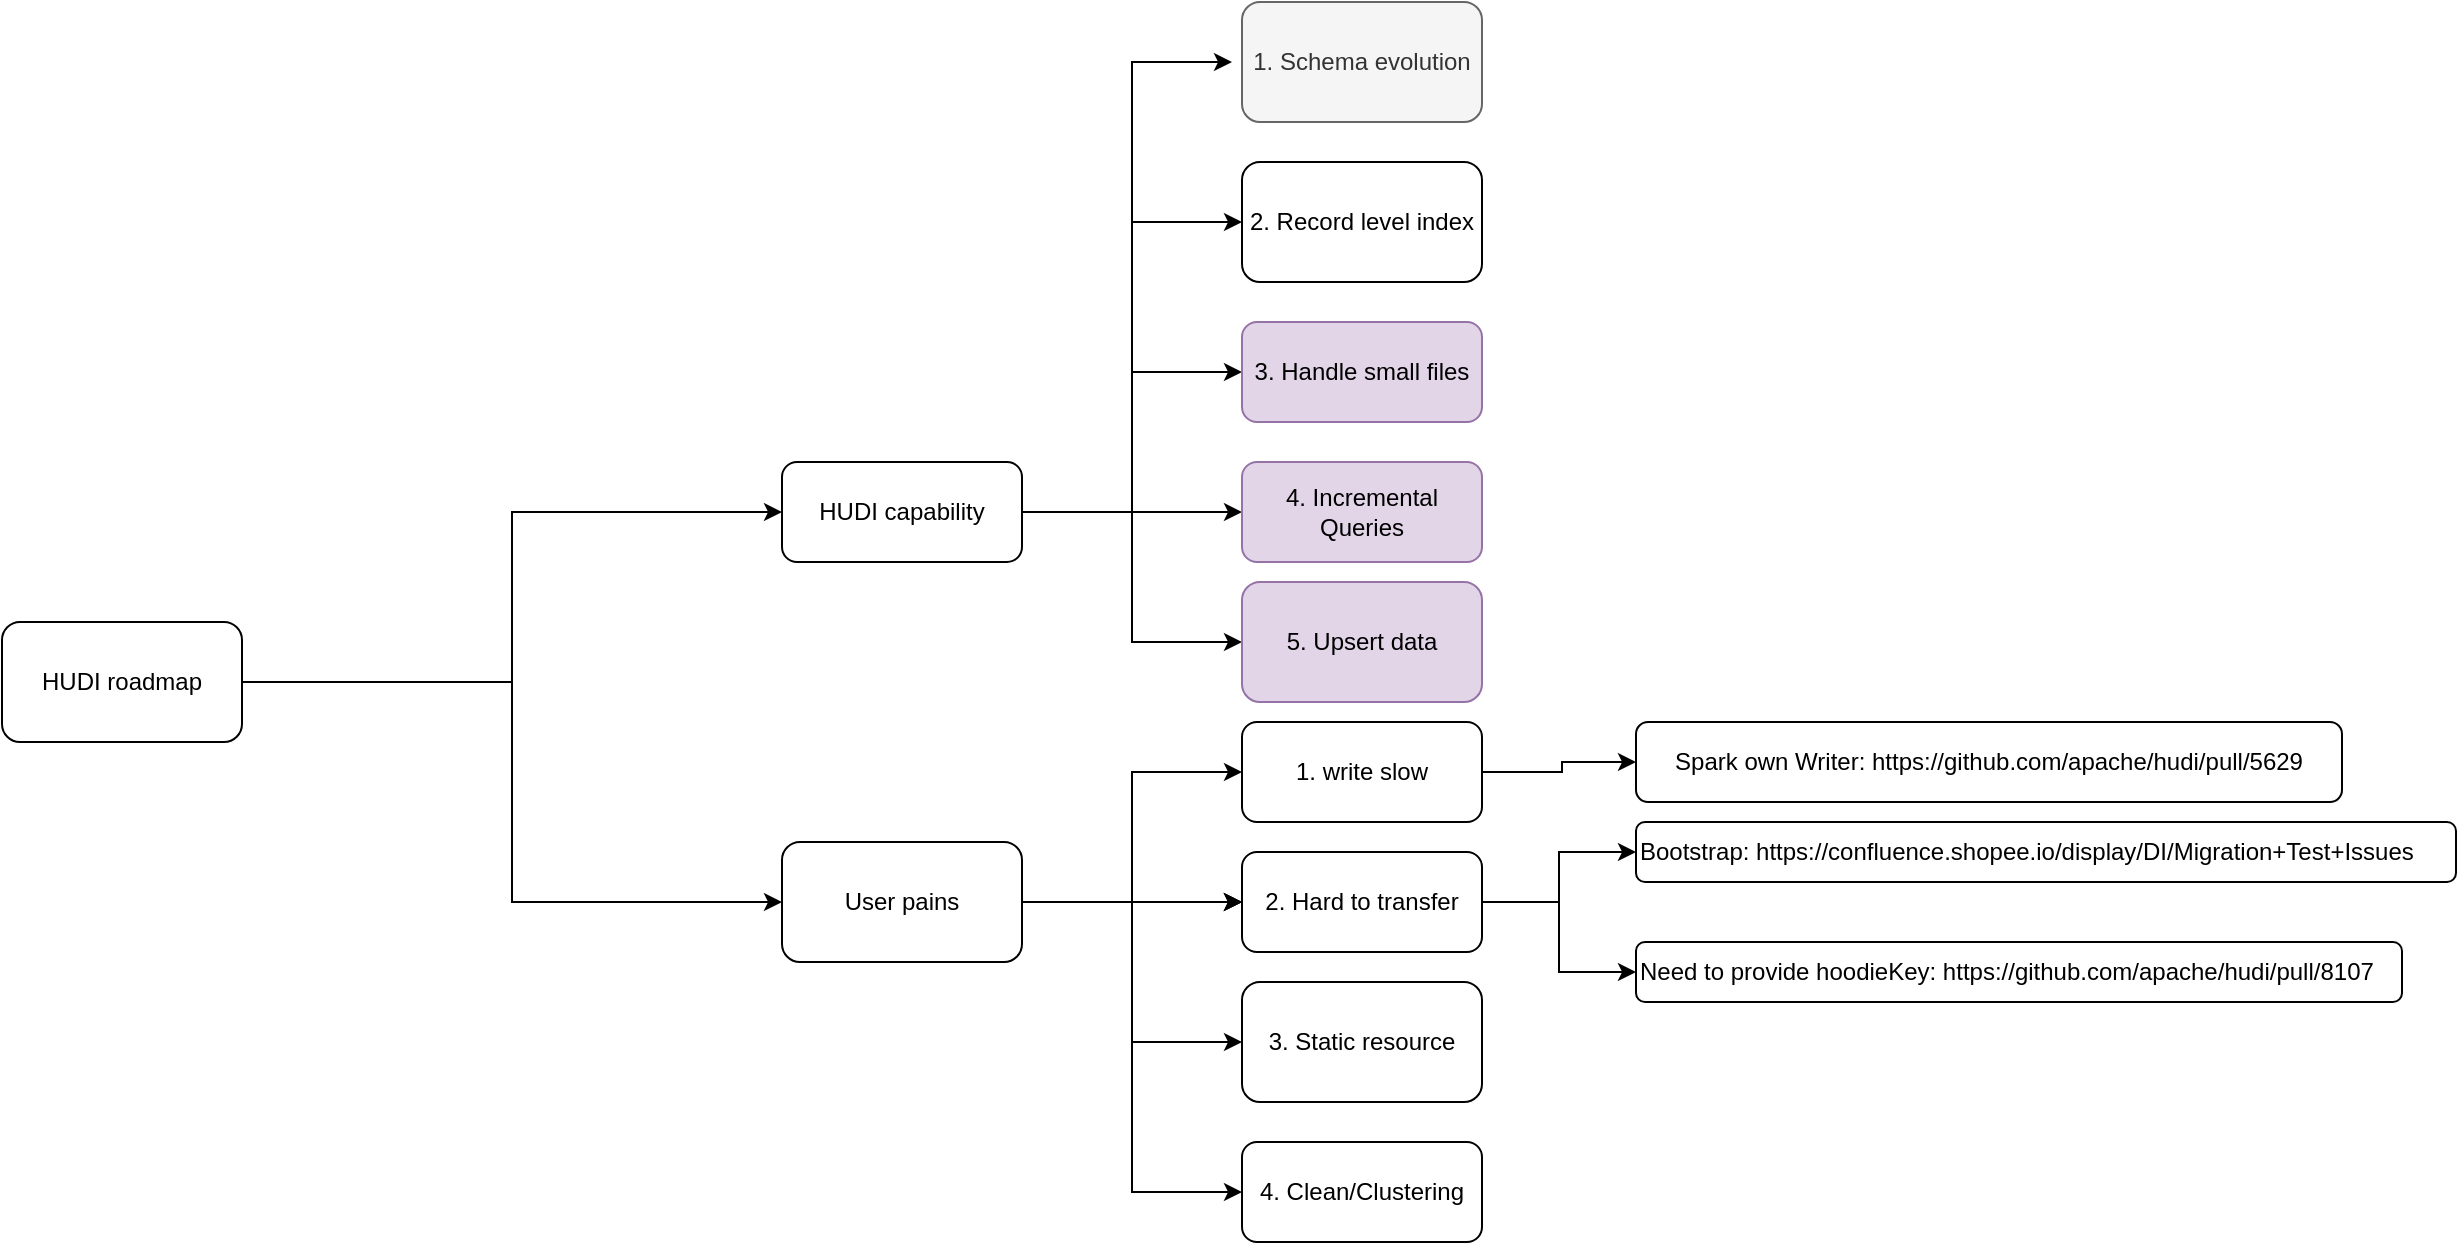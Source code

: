 <mxfile version="21.6.6" type="github">
  <diagram name="Page-1" id="R0FIyfisDtVrJZoIkp6r">
    <mxGraphModel dx="2133" dy="836" grid="1" gridSize="10" guides="1" tooltips="1" connect="1" arrows="1" fold="1" page="1" pageScale="1" pageWidth="827" pageHeight="1169" math="0" shadow="0">
      <root>
        <mxCell id="0" />
        <mxCell id="1" parent="0" />
        <mxCell id="d55Q-Z8V3TNJqYMnC0qO-3" value="" style="edgeStyle=orthogonalEdgeStyle;rounded=0;orthogonalLoop=1;jettySize=auto;html=1;entryX=0;entryY=0.5;entryDx=0;entryDy=0;" edge="1" parent="1" source="d55Q-Z8V3TNJqYMnC0qO-1" target="d55Q-Z8V3TNJqYMnC0qO-2">
          <mxGeometry relative="1" as="geometry" />
        </mxCell>
        <mxCell id="d55Q-Z8V3TNJqYMnC0qO-20" value="" style="edgeStyle=orthogonalEdgeStyle;rounded=0;orthogonalLoop=1;jettySize=auto;html=1;entryX=0;entryY=0.5;entryDx=0;entryDy=0;" edge="1" parent="1" source="d55Q-Z8V3TNJqYMnC0qO-1" target="d55Q-Z8V3TNJqYMnC0qO-19">
          <mxGeometry relative="1" as="geometry" />
        </mxCell>
        <mxCell id="d55Q-Z8V3TNJqYMnC0qO-1" value="HUDI roadmap" style="rounded=1;whiteSpace=wrap;html=1;" vertex="1" parent="1">
          <mxGeometry x="-220" y="350" width="120" height="60" as="geometry" />
        </mxCell>
        <mxCell id="d55Q-Z8V3TNJqYMnC0qO-7" value="" style="edgeStyle=orthogonalEdgeStyle;rounded=0;orthogonalLoop=1;jettySize=auto;html=1;entryX=0;entryY=0.5;entryDx=0;entryDy=0;exitX=1;exitY=0.5;exitDx=0;exitDy=0;" edge="1" parent="1">
          <mxGeometry relative="1" as="geometry">
            <mxPoint x="285" y="295" as="sourcePoint" />
            <mxPoint x="395" y="70" as="targetPoint" />
            <Array as="points">
              <mxPoint x="345" y="295" />
              <mxPoint x="345" y="70" />
            </Array>
          </mxGeometry>
        </mxCell>
        <mxCell id="d55Q-Z8V3TNJqYMnC0qO-9" value="" style="edgeStyle=orthogonalEdgeStyle;rounded=0;orthogonalLoop=1;jettySize=auto;html=1;entryX=0;entryY=0.5;entryDx=0;entryDy=0;" edge="1" parent="1" source="d55Q-Z8V3TNJqYMnC0qO-2" target="d55Q-Z8V3TNJqYMnC0qO-8">
          <mxGeometry relative="1" as="geometry" />
        </mxCell>
        <mxCell id="d55Q-Z8V3TNJqYMnC0qO-12" value="" style="edgeStyle=orthogonalEdgeStyle;rounded=0;orthogonalLoop=1;jettySize=auto;html=1;entryX=0;entryY=0.5;entryDx=0;entryDy=0;" edge="1" parent="1" source="d55Q-Z8V3TNJqYMnC0qO-2" target="d55Q-Z8V3TNJqYMnC0qO-11">
          <mxGeometry relative="1" as="geometry" />
        </mxCell>
        <mxCell id="d55Q-Z8V3TNJqYMnC0qO-14" value="" style="edgeStyle=orthogonalEdgeStyle;rounded=0;orthogonalLoop=1;jettySize=auto;html=1;entryX=0;entryY=0.5;entryDx=0;entryDy=0;" edge="1" parent="1" source="d55Q-Z8V3TNJqYMnC0qO-2" target="d55Q-Z8V3TNJqYMnC0qO-13">
          <mxGeometry relative="1" as="geometry" />
        </mxCell>
        <mxCell id="d55Q-Z8V3TNJqYMnC0qO-18" value="" style="edgeStyle=orthogonalEdgeStyle;rounded=0;orthogonalLoop=1;jettySize=auto;html=1;entryX=0;entryY=0.5;entryDx=0;entryDy=0;" edge="1" parent="1" source="d55Q-Z8V3TNJqYMnC0qO-2" target="d55Q-Z8V3TNJqYMnC0qO-17">
          <mxGeometry relative="1" as="geometry" />
        </mxCell>
        <mxCell id="d55Q-Z8V3TNJqYMnC0qO-2" value="HUDI capability" style="whiteSpace=wrap;html=1;rounded=1;" vertex="1" parent="1">
          <mxGeometry x="170" y="270" width="120" height="50" as="geometry" />
        </mxCell>
        <mxCell id="d55Q-Z8V3TNJqYMnC0qO-6" value="1. Schema evolution" style="whiteSpace=wrap;html=1;rounded=1;fillColor=#f5f5f5;fontColor=#333333;strokeColor=#666666;" vertex="1" parent="1">
          <mxGeometry x="400" y="40" width="120" height="60" as="geometry" />
        </mxCell>
        <mxCell id="d55Q-Z8V3TNJqYMnC0qO-8" value="2. Record level index" style="whiteSpace=wrap;html=1;rounded=1;" vertex="1" parent="1">
          <mxGeometry x="400" y="120" width="120" height="60" as="geometry" />
        </mxCell>
        <mxCell id="d55Q-Z8V3TNJqYMnC0qO-11" value="3. Handle small files" style="whiteSpace=wrap;html=1;rounded=1;fillColor=#e1d5e7;strokeColor=#9673a6;" vertex="1" parent="1">
          <mxGeometry x="400" y="200" width="120" height="50" as="geometry" />
        </mxCell>
        <mxCell id="d55Q-Z8V3TNJqYMnC0qO-13" value="4. Incremental Queries" style="whiteSpace=wrap;html=1;rounded=1;fillColor=#e1d5e7;strokeColor=#9673a6;" vertex="1" parent="1">
          <mxGeometry x="400" y="270" width="120" height="50" as="geometry" />
        </mxCell>
        <mxCell id="d55Q-Z8V3TNJqYMnC0qO-17" value="5. Upsert data" style="whiteSpace=wrap;html=1;rounded=1;fillColor=#e1d5e7;strokeColor=#9673a6;" vertex="1" parent="1">
          <mxGeometry x="400" y="330" width="120" height="60" as="geometry" />
        </mxCell>
        <mxCell id="d55Q-Z8V3TNJqYMnC0qO-22" value="" style="edgeStyle=orthogonalEdgeStyle;rounded=0;orthogonalLoop=1;jettySize=auto;html=1;entryX=0;entryY=0.5;entryDx=0;entryDy=0;" edge="1" parent="1" source="d55Q-Z8V3TNJqYMnC0qO-19" target="d55Q-Z8V3TNJqYMnC0qO-21">
          <mxGeometry relative="1" as="geometry" />
        </mxCell>
        <mxCell id="d55Q-Z8V3TNJqYMnC0qO-24" value="" style="edgeStyle=orthogonalEdgeStyle;rounded=0;orthogonalLoop=1;jettySize=auto;html=1;" edge="1" parent="1" source="d55Q-Z8V3TNJqYMnC0qO-19" target="d55Q-Z8V3TNJqYMnC0qO-23">
          <mxGeometry relative="1" as="geometry" />
        </mxCell>
        <mxCell id="d55Q-Z8V3TNJqYMnC0qO-25" value="" style="edgeStyle=orthogonalEdgeStyle;rounded=0;orthogonalLoop=1;jettySize=auto;html=1;" edge="1" parent="1" source="d55Q-Z8V3TNJqYMnC0qO-19" target="d55Q-Z8V3TNJqYMnC0qO-23">
          <mxGeometry relative="1" as="geometry" />
        </mxCell>
        <mxCell id="d55Q-Z8V3TNJqYMnC0qO-26" value="" style="edgeStyle=orthogonalEdgeStyle;rounded=0;orthogonalLoop=1;jettySize=auto;html=1;" edge="1" parent="1" source="d55Q-Z8V3TNJqYMnC0qO-19" target="d55Q-Z8V3TNJqYMnC0qO-23">
          <mxGeometry relative="1" as="geometry" />
        </mxCell>
        <mxCell id="d55Q-Z8V3TNJqYMnC0qO-28" value="" style="edgeStyle=orthogonalEdgeStyle;rounded=0;orthogonalLoop=1;jettySize=auto;html=1;entryX=0;entryY=0.5;entryDx=0;entryDy=0;exitX=1;exitY=0.5;exitDx=0;exitDy=0;" edge="1" parent="1" source="d55Q-Z8V3TNJqYMnC0qO-19" target="d55Q-Z8V3TNJqYMnC0qO-27">
          <mxGeometry relative="1" as="geometry" />
        </mxCell>
        <mxCell id="d55Q-Z8V3TNJqYMnC0qO-43" style="edgeStyle=orthogonalEdgeStyle;rounded=0;orthogonalLoop=1;jettySize=auto;html=1;entryX=0;entryY=0.5;entryDx=0;entryDy=0;" edge="1" parent="1" source="d55Q-Z8V3TNJqYMnC0qO-19" target="d55Q-Z8V3TNJqYMnC0qO-42">
          <mxGeometry relative="1" as="geometry" />
        </mxCell>
        <mxCell id="d55Q-Z8V3TNJqYMnC0qO-19" value="User pains" style="whiteSpace=wrap;html=1;rounded=1;" vertex="1" parent="1">
          <mxGeometry x="170" y="460" width="120" height="60" as="geometry" />
        </mxCell>
        <mxCell id="d55Q-Z8V3TNJqYMnC0qO-39" value="" style="edgeStyle=orthogonalEdgeStyle;rounded=0;orthogonalLoop=1;jettySize=auto;html=1;entryX=0;entryY=0.5;entryDx=0;entryDy=0;" edge="1" parent="1" source="d55Q-Z8V3TNJqYMnC0qO-21" target="d55Q-Z8V3TNJqYMnC0qO-38">
          <mxGeometry relative="1" as="geometry">
            <mxPoint x="590" y="425" as="targetPoint" />
            <Array as="points">
              <mxPoint x="560" y="425" />
              <mxPoint x="560" y="420" />
            </Array>
          </mxGeometry>
        </mxCell>
        <mxCell id="d55Q-Z8V3TNJqYMnC0qO-46" value="" style="edgeStyle=orthogonalEdgeStyle;rounded=0;orthogonalLoop=1;jettySize=auto;html=1;exitX=1;exitY=0.5;exitDx=0;exitDy=0;" edge="1" parent="1" source="d55Q-Z8V3TNJqYMnC0qO-23" target="d55Q-Z8V3TNJqYMnC0qO-45">
          <mxGeometry relative="1" as="geometry" />
        </mxCell>
        <mxCell id="d55Q-Z8V3TNJqYMnC0qO-21" value="1. write slow" style="whiteSpace=wrap;html=1;rounded=1;" vertex="1" parent="1">
          <mxGeometry x="400" y="400" width="120" height="50" as="geometry" />
        </mxCell>
        <mxCell id="d55Q-Z8V3TNJqYMnC0qO-41" value="" style="edgeStyle=orthogonalEdgeStyle;rounded=0;orthogonalLoop=1;jettySize=auto;html=1;" edge="1" parent="1" source="d55Q-Z8V3TNJqYMnC0qO-23" target="d55Q-Z8V3TNJqYMnC0qO-40">
          <mxGeometry relative="1" as="geometry" />
        </mxCell>
        <mxCell id="d55Q-Z8V3TNJqYMnC0qO-23" value="2. Hard to transfer" style="whiteSpace=wrap;html=1;rounded=1;" vertex="1" parent="1">
          <mxGeometry x="400" y="465" width="120" height="50" as="geometry" />
        </mxCell>
        <mxCell id="d55Q-Z8V3TNJqYMnC0qO-27" value="3. Static resource" style="whiteSpace=wrap;html=1;rounded=1;" vertex="1" parent="1">
          <mxGeometry x="400" y="530" width="120" height="60" as="geometry" />
        </mxCell>
        <mxCell id="d55Q-Z8V3TNJqYMnC0qO-38" value="Spark own Writer: https://github.com/apache/hudi/pull/5629" style="whiteSpace=wrap;html=1;rounded=1;" vertex="1" parent="1">
          <mxGeometry x="597" y="400" width="353" height="40" as="geometry" />
        </mxCell>
        <mxCell id="d55Q-Z8V3TNJqYMnC0qO-40" value="Bootstrap:&amp;nbsp;https://confluence.shopee.io/display/DI/Migration+Test+Issues" style="whiteSpace=wrap;html=1;rounded=1;align=left;" vertex="1" parent="1">
          <mxGeometry x="597" y="450" width="410" height="30" as="geometry" />
        </mxCell>
        <mxCell id="d55Q-Z8V3TNJqYMnC0qO-42" value="4. Clean/Clustering" style="whiteSpace=wrap;html=1;rounded=1;" vertex="1" parent="1">
          <mxGeometry x="400" y="610" width="120" height="50" as="geometry" />
        </mxCell>
        <mxCell id="d55Q-Z8V3TNJqYMnC0qO-45" value="Need to provide hoodieKey:&amp;nbsp;https://github.com/apache/hudi/pull/8107" style="whiteSpace=wrap;html=1;rounded=1;align=left;" vertex="1" parent="1">
          <mxGeometry x="597" y="510" width="383" height="30" as="geometry" />
        </mxCell>
      </root>
    </mxGraphModel>
  </diagram>
</mxfile>
